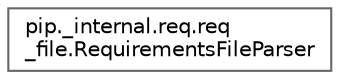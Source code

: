 digraph "Graphical Class Hierarchy"
{
 // LATEX_PDF_SIZE
  bgcolor="transparent";
  edge [fontname=Helvetica,fontsize=10,labelfontname=Helvetica,labelfontsize=10];
  node [fontname=Helvetica,fontsize=10,shape=box,height=0.2,width=0.4];
  rankdir="LR";
  Node0 [id="Node000000",label="pip._internal.req.req\l_file.RequirementsFileParser",height=0.2,width=0.4,color="grey40", fillcolor="white", style="filled",URL="$dd/dad/classpip_1_1__internal_1_1req_1_1req__file_1_1RequirementsFileParser.html",tooltip=" "];
}
